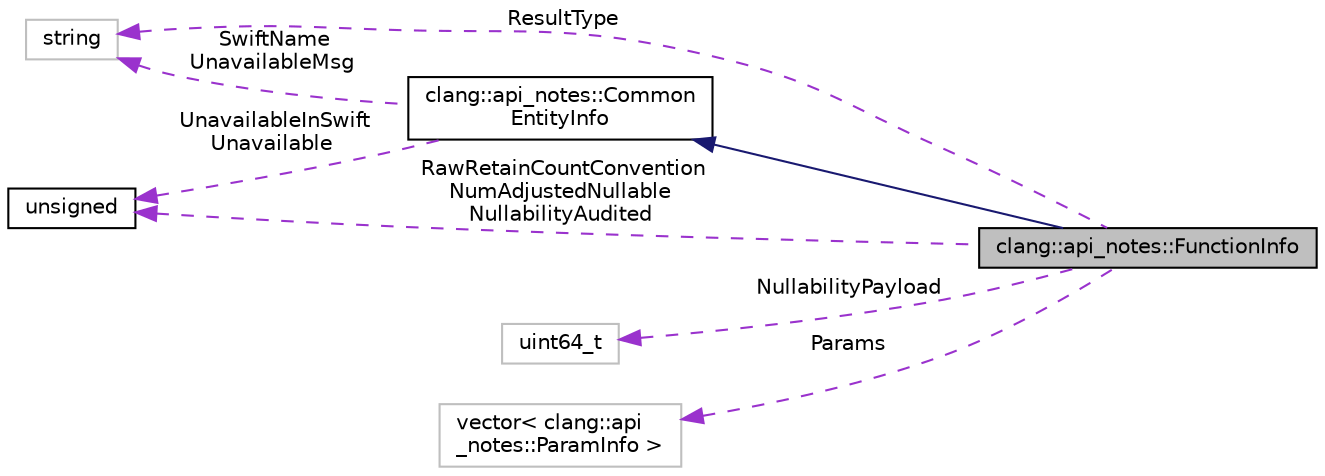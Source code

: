 digraph "clang::api_notes::FunctionInfo"
{
 // LATEX_PDF_SIZE
  bgcolor="transparent";
  edge [fontname="Helvetica",fontsize="10",labelfontname="Helvetica",labelfontsize="10"];
  node [fontname="Helvetica",fontsize="10",shape=record];
  rankdir="LR";
  Node1 [label="clang::api_notes::FunctionInfo",height=0.2,width=0.4,color="black", fillcolor="grey75", style="filled", fontcolor="black",tooltip="API notes for a function or method."];
  Node2 -> Node1 [dir="back",color="midnightblue",fontsize="10",style="solid",fontname="Helvetica"];
  Node2 [label="clang::api_notes::Common\lEntityInfo",height=0.2,width=0.4,color="black",URL="$classclang_1_1api__notes_1_1CommonEntityInfo.html",tooltip="Describes API notes data for any entity."];
  Node3 -> Node2 [dir="back",color="darkorchid3",fontsize="10",style="dashed",label=" SwiftName\nUnavailableMsg" ,fontname="Helvetica"];
  Node3 [label="string",height=0.2,width=0.4,color="grey75",tooltip=" "];
  Node4 -> Node2 [dir="back",color="darkorchid3",fontsize="10",style="dashed",label=" UnavailableInSwift\nUnavailable" ,fontname="Helvetica"];
  Node4 [label="unsigned",height=0.2,width=0.4,color="black",URL="$classunsigned.html",tooltip=" "];
  Node5 -> Node1 [dir="back",color="darkorchid3",fontsize="10",style="dashed",label=" NullabilityPayload" ,fontname="Helvetica"];
  Node5 [label="uint64_t",height=0.2,width=0.4,color="grey75",tooltip=" "];
  Node6 -> Node1 [dir="back",color="darkorchid3",fontsize="10",style="dashed",label=" Params" ,fontname="Helvetica"];
  Node6 [label="vector\< clang::api\l_notes::ParamInfo \>",height=0.2,width=0.4,color="grey75",tooltip=" "];
  Node3 -> Node1 [dir="back",color="darkorchid3",fontsize="10",style="dashed",label=" ResultType" ,fontname="Helvetica"];
  Node4 -> Node1 [dir="back",color="darkorchid3",fontsize="10",style="dashed",label=" RawRetainCountConvention\nNumAdjustedNullable\nNullabilityAudited" ,fontname="Helvetica"];
}
